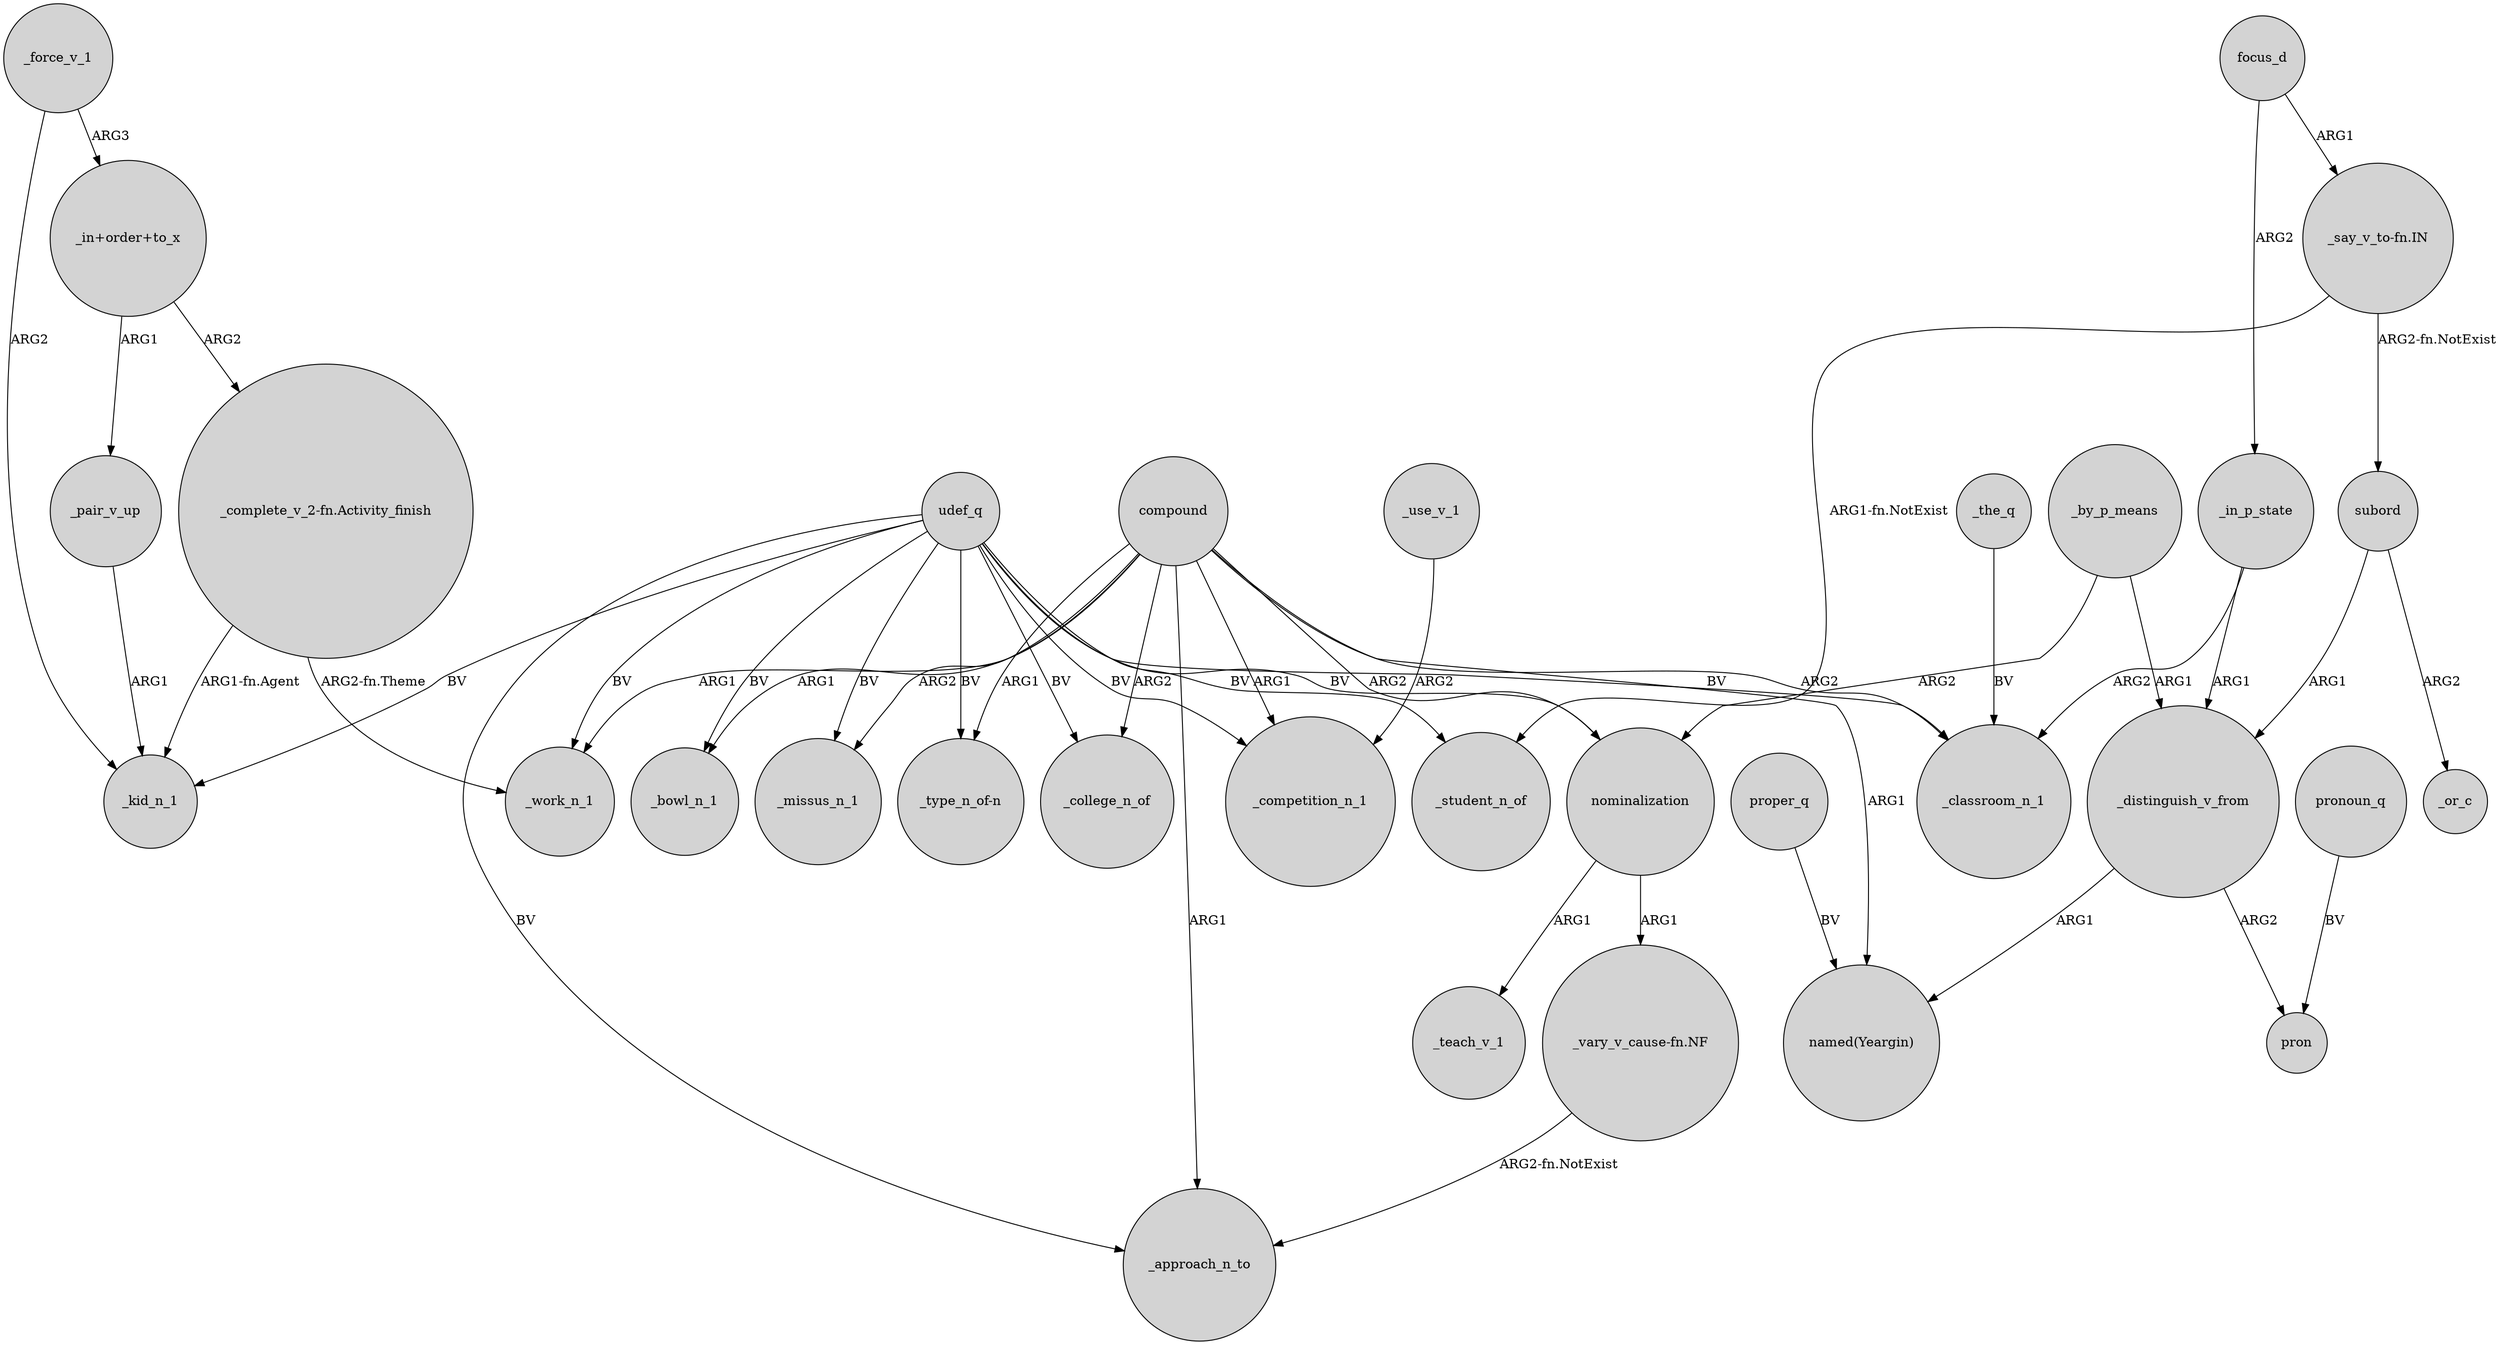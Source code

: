 digraph {
	node [shape=circle style=filled]
	nominalization -> _teach_v_1 [label=ARG1]
	proper_q -> "named(Yeargin)" [label=BV]
	_force_v_1 -> _kid_n_1 [label=ARG2]
	udef_q -> _competition_n_1 [label=BV]
	compound -> _competition_n_1 [label=ARG1]
	compound -> _classroom_n_1 [label=ARG2]
	_by_p_means -> nominalization [label=ARG2]
	compound -> "_type_n_of-n" [label=ARG1]
	udef_q -> "_type_n_of-n" [label=BV]
	udef_q -> _kid_n_1 [label=BV]
	compound -> _work_n_1 [label=ARG1]
	udef_q -> _classroom_n_1 [label=BV]
	focus_d -> _in_p_state [label=ARG2]
	udef_q -> _student_n_of [label=BV]
	compound -> _missus_n_1 [label=ARG2]
	subord -> _or_c [label=ARG2]
	compound -> _bowl_n_1 [label=ARG1]
	_in_p_state -> _distinguish_v_from [label=ARG1]
	compound -> nominalization [label=ARG2]
	udef_q -> _missus_n_1 [label=BV]
	"_say_v_to-fn.IN" -> subord [label="ARG2-fn.NotExist"]
	"_in+order+to_x" -> _pair_v_up [label=ARG1]
	compound -> _approach_n_to [label=ARG1]
	pronoun_q -> pron [label=BV]
	"_complete_v_2-fn.Activity_finish" -> _kid_n_1 [label="ARG1-fn.Agent"]
	_the_q -> _classroom_n_1 [label=BV]
	udef_q -> _approach_n_to [label=BV]
	compound -> _college_n_of [label=ARG2]
	udef_q -> _bowl_n_1 [label=BV]
	"_say_v_to-fn.IN" -> _student_n_of [label="ARG1-fn.NotExist"]
	udef_q -> nominalization [label=BV]
	"_vary_v_cause-fn.NF" -> _approach_n_to [label="ARG2-fn.NotExist"]
	_force_v_1 -> "_in+order+to_x" [label=ARG3]
	_distinguish_v_from -> "named(Yeargin)" [label=ARG1]
	"_complete_v_2-fn.Activity_finish" -> _work_n_1 [label="ARG2-fn.Theme"]
	udef_q -> _college_n_of [label=BV]
	compound -> "named(Yeargin)" [label=ARG1]
	subord -> _distinguish_v_from [label=ARG1]
	nominalization -> "_vary_v_cause-fn.NF" [label=ARG1]
	_use_v_1 -> _competition_n_1 [label=ARG2]
	_distinguish_v_from -> pron [label=ARG2]
	_pair_v_up -> _kid_n_1 [label=ARG1]
	_in_p_state -> _classroom_n_1 [label=ARG2]
	"_in+order+to_x" -> "_complete_v_2-fn.Activity_finish" [label=ARG2]
	_by_p_means -> _distinguish_v_from [label=ARG1]
	focus_d -> "_say_v_to-fn.IN" [label=ARG1]
	udef_q -> _work_n_1 [label=BV]
}
